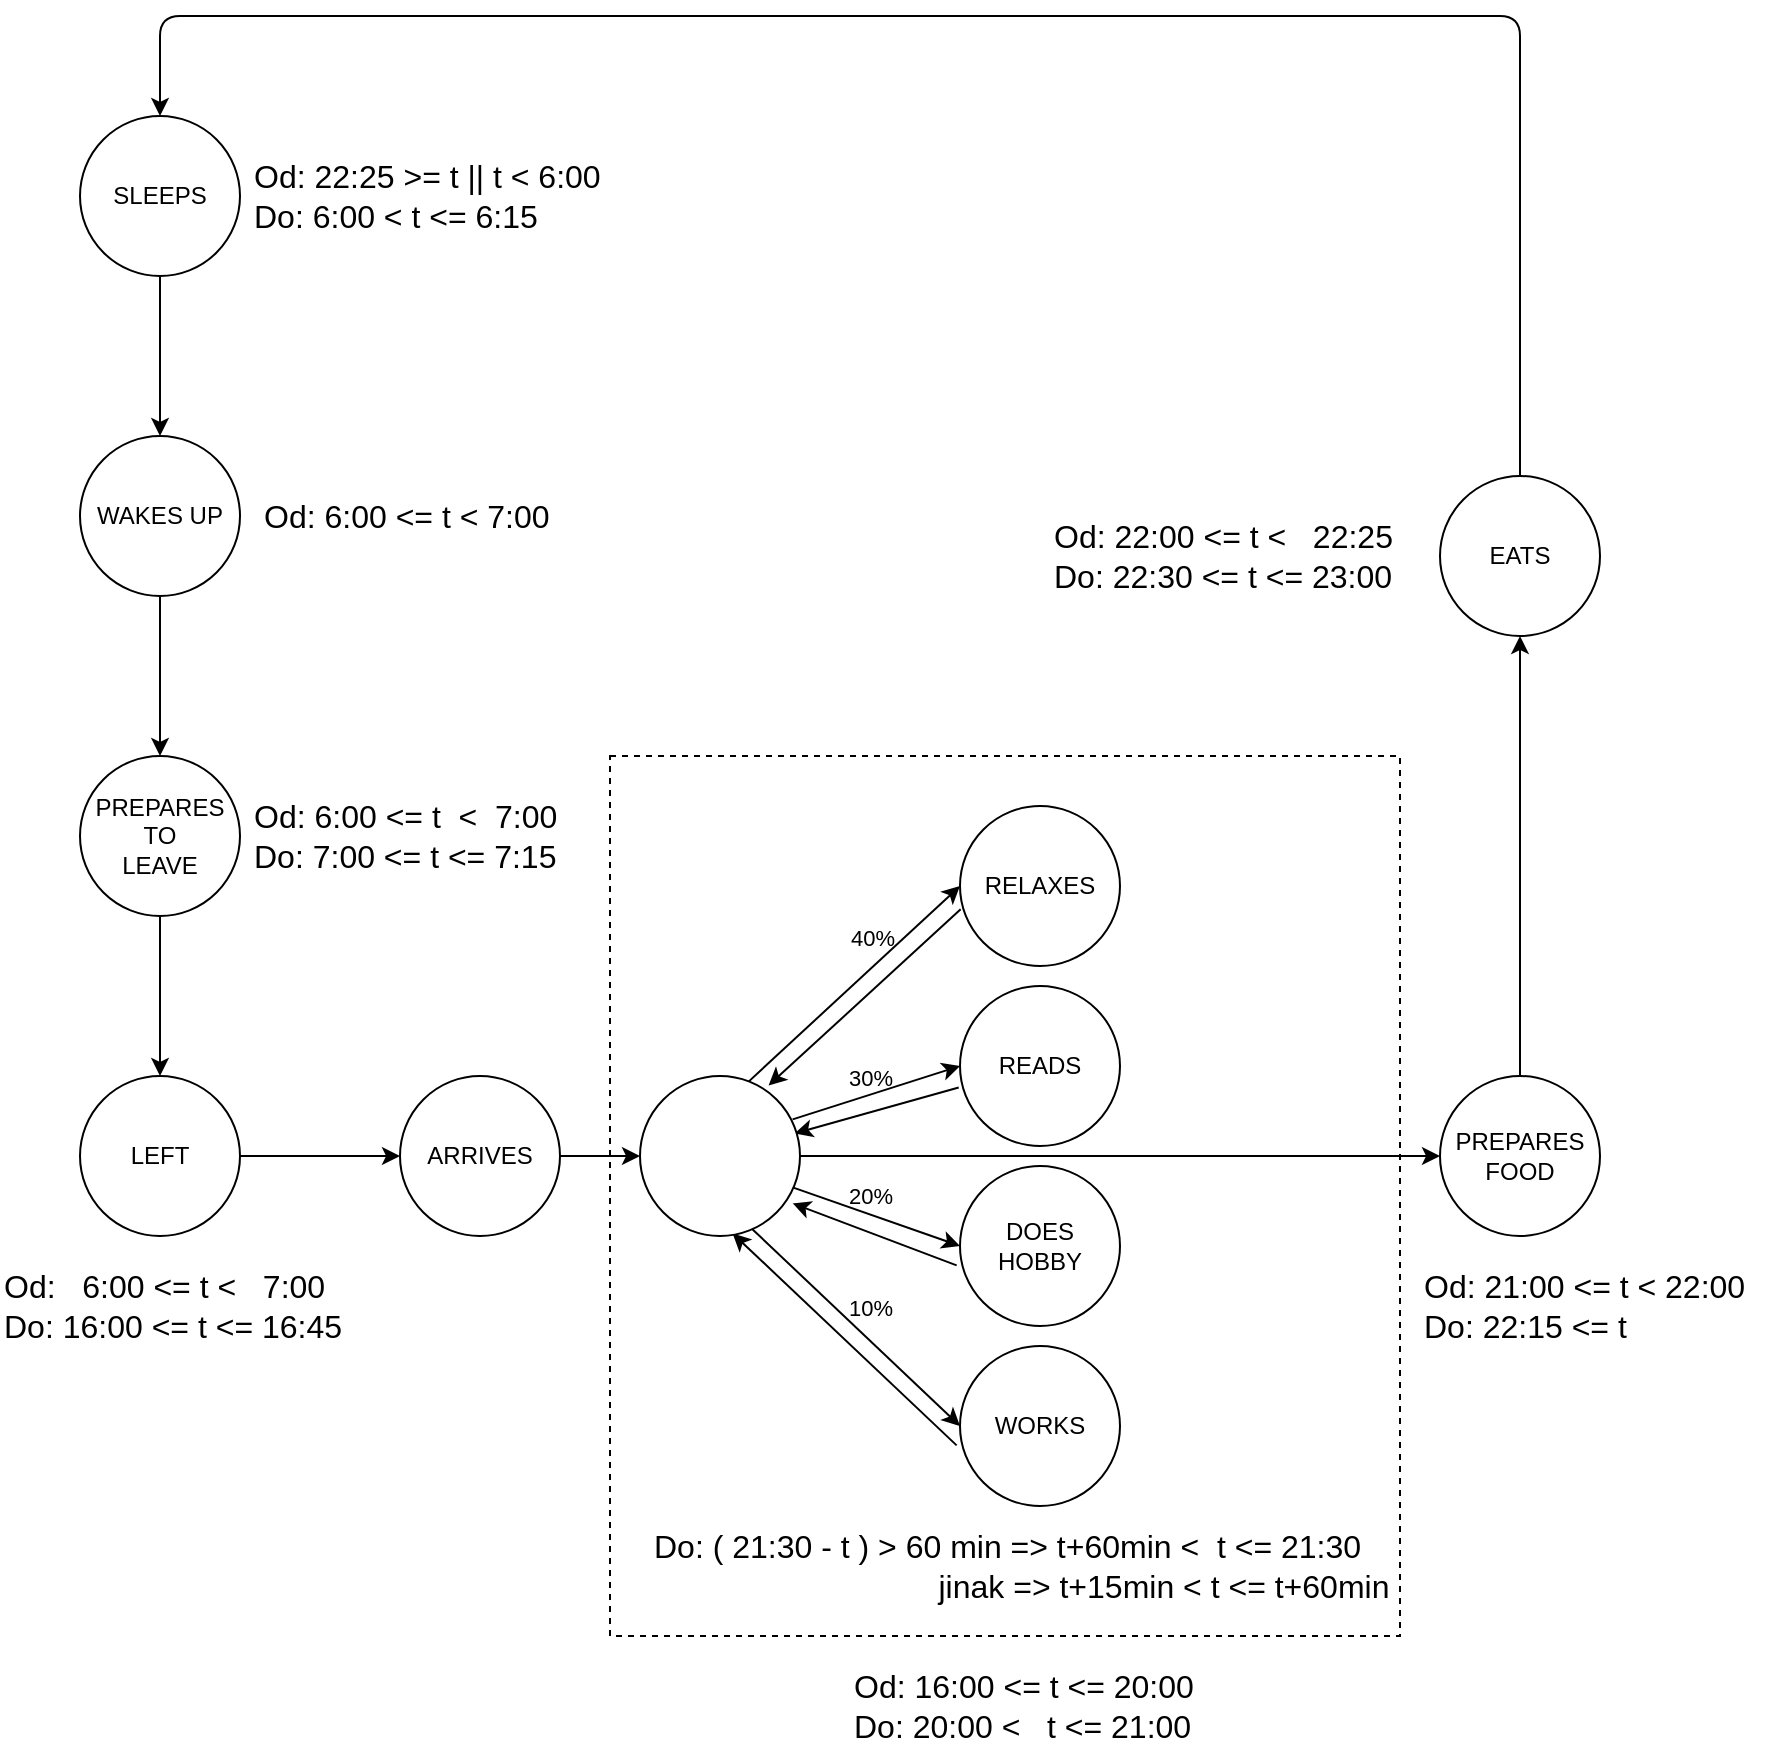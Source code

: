 <mxfile>
    <diagram id="QR7wHQUq4zXBtFgrkhOO" name="Page-1">
        <mxGraphModel dx="1448" dy="1038" grid="1" gridSize="10" guides="1" tooltips="1" connect="1" arrows="1" fold="1" page="1" pageScale="1" pageWidth="850" pageHeight="1100" math="0" shadow="0">
            <root>
                <mxCell id="0"/>
                <mxCell id="1" parent="0"/>
                <mxCell id="47" value="" style="rounded=0;whiteSpace=wrap;html=1;fillColor=none;dashed=1;" parent="1" vertex="1">
                    <mxGeometry x="305" y="400" width="395" height="440" as="geometry"/>
                </mxCell>
                <mxCell id="16" style="edgeStyle=none;html=1;entryX=0.5;entryY=0;entryDx=0;entryDy=0;" parent="1" source="2" target="3" edge="1">
                    <mxGeometry relative="1" as="geometry"/>
                </mxCell>
                <mxCell id="2" value="SLEEPS" style="ellipse;whiteSpace=wrap;html=1;aspect=fixed;" parent="1" vertex="1">
                    <mxGeometry x="40" y="80" width="80" height="80" as="geometry"/>
                </mxCell>
                <mxCell id="17" style="edgeStyle=none;html=1;entryX=0.5;entryY=0;entryDx=0;entryDy=0;exitX=0.5;exitY=1;exitDx=0;exitDy=0;" parent="1" source="3" target="4" edge="1">
                    <mxGeometry relative="1" as="geometry"/>
                </mxCell>
                <mxCell id="3" value="WAKES UP" style="ellipse;whiteSpace=wrap;html=1;aspect=fixed;" parent="1" vertex="1">
                    <mxGeometry x="40" y="240" width="80" height="80" as="geometry"/>
                </mxCell>
                <mxCell id="18" style="edgeStyle=none;html=1;entryX=0.5;entryY=0;entryDx=0;entryDy=0;exitX=0.5;exitY=1;exitDx=0;exitDy=0;" parent="1" source="4" target="5" edge="1">
                    <mxGeometry relative="1" as="geometry"/>
                </mxCell>
                <mxCell id="4" value="PREPARES&lt;br&gt;&amp;nbsp;TO&amp;nbsp;&lt;br&gt;LEAVE" style="ellipse;whiteSpace=wrap;html=1;aspect=fixed;" parent="1" vertex="1">
                    <mxGeometry x="40" y="400" width="80" height="80" as="geometry"/>
                </mxCell>
                <mxCell id="19" style="edgeStyle=none;html=1;exitX=1;exitY=0.5;exitDx=0;exitDy=0;entryX=0;entryY=0.5;entryDx=0;entryDy=0;" parent="1" source="5" target="6" edge="1">
                    <mxGeometry relative="1" as="geometry"/>
                </mxCell>
                <mxCell id="5" value="LEFT" style="ellipse;whiteSpace=wrap;html=1;aspect=fixed;" parent="1" vertex="1">
                    <mxGeometry x="40" y="560" width="80" height="80" as="geometry"/>
                </mxCell>
                <mxCell id="31" style="edgeStyle=none;html=1;exitX=1;exitY=0.5;exitDx=0;exitDy=0;entryX=0;entryY=0.5;entryDx=0;entryDy=0;" parent="1" source="6" target="29" edge="1">
                    <mxGeometry relative="1" as="geometry"/>
                </mxCell>
                <mxCell id="6" value="ARRIVES" style="ellipse;whiteSpace=wrap;html=1;aspect=fixed;" parent="1" vertex="1">
                    <mxGeometry x="200" y="560" width="80" height="80" as="geometry"/>
                </mxCell>
                <mxCell id="40" style="edgeStyle=none;html=1;exitX=0.004;exitY=0.646;exitDx=0;exitDy=0;entryX=0.804;entryY=0.059;entryDx=0;entryDy=0;exitPerimeter=0;entryPerimeter=0;" parent="1" source="7" target="29" edge="1">
                    <mxGeometry relative="1" as="geometry"/>
                </mxCell>
                <mxCell id="7" value="RELAXES" style="ellipse;whiteSpace=wrap;html=1;aspect=fixed;" parent="1" vertex="1">
                    <mxGeometry x="480" y="425" width="80" height="80" as="geometry"/>
                </mxCell>
                <mxCell id="41" style="edgeStyle=none;html=1;exitX=-0.008;exitY=0.634;exitDx=0;exitDy=0;entryX=0.967;entryY=0.359;entryDx=0;entryDy=0;entryPerimeter=0;exitPerimeter=0;" parent="1" source="8" target="29" edge="1">
                    <mxGeometry relative="1" as="geometry"/>
                </mxCell>
                <mxCell id="8" value="READS" style="ellipse;whiteSpace=wrap;html=1;aspect=fixed;" parent="1" vertex="1">
                    <mxGeometry x="480" y="515" width="80" height="80" as="geometry"/>
                </mxCell>
                <mxCell id="43" style="edgeStyle=none;html=1;exitX=-0.021;exitY=0.621;exitDx=0;exitDy=0;entryX=0.579;entryY=0.984;entryDx=0;entryDy=0;entryPerimeter=0;exitPerimeter=0;" parent="1" source="9" target="29" edge="1">
                    <mxGeometry relative="1" as="geometry"/>
                </mxCell>
                <mxCell id="9" value="WORKS" style="ellipse;whiteSpace=wrap;html=1;aspect=fixed;" parent="1" vertex="1">
                    <mxGeometry x="480" y="695" width="80" height="80" as="geometry"/>
                </mxCell>
                <mxCell id="42" style="edgeStyle=none;html=1;exitX=-0.021;exitY=0.621;exitDx=0;exitDy=0;entryX=0.954;entryY=0.796;entryDx=0;entryDy=0;entryPerimeter=0;exitPerimeter=0;" parent="1" source="10" target="29" edge="1">
                    <mxGeometry relative="1" as="geometry"/>
                </mxCell>
                <mxCell id="10" value="DOES&lt;br&gt;HOBBY" style="ellipse;whiteSpace=wrap;html=1;aspect=fixed;" parent="1" vertex="1">
                    <mxGeometry x="480" y="605" width="80" height="80" as="geometry"/>
                </mxCell>
                <mxCell id="50" style="edgeStyle=none;html=1;exitX=0.5;exitY=0;exitDx=0;exitDy=0;entryX=0.5;entryY=1;entryDx=0;entryDy=0;" parent="1" source="11" target="12" edge="1">
                    <mxGeometry relative="1" as="geometry"/>
                </mxCell>
                <mxCell id="11" value="PREPARES&lt;br&gt;FOOD" style="ellipse;whiteSpace=wrap;html=1;aspect=fixed;" parent="1" vertex="1">
                    <mxGeometry x="720" y="560" width="80" height="80" as="geometry"/>
                </mxCell>
                <mxCell id="52" style="edgeStyle=none;html=1;entryX=0.5;entryY=0;entryDx=0;entryDy=0;" parent="1" source="12" target="2" edge="1">
                    <mxGeometry relative="1" as="geometry">
                        <Array as="points">
                            <mxPoint x="760" y="30"/>
                            <mxPoint x="80" y="30"/>
                        </Array>
                    </mxGeometry>
                </mxCell>
                <mxCell id="12" value="EATS" style="ellipse;whiteSpace=wrap;html=1;aspect=fixed;" parent="1" vertex="1">
                    <mxGeometry x="720" y="260" width="80" height="80" as="geometry"/>
                </mxCell>
                <mxCell id="22" value="Od: 22:25 &amp;gt;= t || t &amp;lt; 6:00&lt;br&gt;&lt;div style=&quot;&quot;&gt;&lt;span style=&quot;background-color: initial;&quot;&gt;Do: 6:00 &amp;lt; t &amp;lt;= 6:15&lt;/span&gt;&lt;/div&gt;" style="text;html=1;align=left;verticalAlign=middle;resizable=0;points=[];autosize=1;strokeColor=none;fillColor=none;fontSize=16;" parent="1" vertex="1">
                    <mxGeometry x="125" y="95" width="200" height="50" as="geometry"/>
                </mxCell>
                <mxCell id="23" value="Od: 6:00 &amp;lt;= t &amp;lt; 7:00" style="text;html=1;align=left;verticalAlign=middle;resizable=0;points=[];autosize=1;strokeColor=none;fillColor=none;fontSize=16;" parent="1" vertex="1">
                    <mxGeometry x="130" y="265" width="170" height="30" as="geometry"/>
                </mxCell>
                <mxCell id="24" value="Od: 6:00 &amp;lt;= t&amp;nbsp; &amp;lt;&amp;nbsp; 7:00&lt;br&gt;Do: 7:00 &amp;lt;= t &amp;lt;= 7:15" style="text;html=1;align=left;verticalAlign=middle;resizable=0;points=[];autosize=1;strokeColor=none;fillColor=none;fontSize=16;" parent="1" vertex="1">
                    <mxGeometry x="125" y="415" width="180" height="50" as="geometry"/>
                </mxCell>
                <mxCell id="28" value="Od:&amp;nbsp; &amp;nbsp;6:00 &amp;lt;= t &amp;lt;&amp;nbsp; &amp;nbsp;7:00&lt;br&gt;Do: 16:00 &amp;lt;= t &amp;lt;= 16:45" style="text;html=1;align=left;verticalAlign=middle;resizable=0;points=[];autosize=1;strokeColor=none;fillColor=none;fontSize=16;" parent="1" vertex="1">
                    <mxGeometry y="650" width="190" height="50" as="geometry"/>
                </mxCell>
                <mxCell id="32" style="edgeStyle=none;html=1;exitX=0.667;exitY=0.046;exitDx=0;exitDy=0;entryX=0;entryY=0.5;entryDx=0;entryDy=0;exitPerimeter=0;" parent="1" source="29" target="7" edge="1">
                    <mxGeometry relative="1" as="geometry"/>
                </mxCell>
                <mxCell id="36" value="40%" style="edgeLabel;html=1;align=center;verticalAlign=middle;resizable=0;points=[];labelBackgroundColor=none;" parent="32" vertex="1" connectable="0">
                    <mxGeometry x="-0.186" y="-1" relative="1" as="geometry">
                        <mxPoint x="18" y="-34" as="offset"/>
                    </mxGeometry>
                </mxCell>
                <mxCell id="33" style="edgeStyle=none;html=1;exitX=0.954;exitY=0.271;exitDx=0;exitDy=0;entryX=0;entryY=0.5;entryDx=0;entryDy=0;exitPerimeter=0;" parent="1" source="29" target="8" edge="1">
                    <mxGeometry relative="1" as="geometry"/>
                </mxCell>
                <mxCell id="37" value="30%" style="edgeLabel;html=1;align=center;verticalAlign=middle;resizable=0;points=[];labelBackgroundColor=none;" parent="33" vertex="1" connectable="0">
                    <mxGeometry x="-0.473" y="-2" relative="1" as="geometry">
                        <mxPoint x="16" y="-16" as="offset"/>
                    </mxGeometry>
                </mxCell>
                <mxCell id="34" style="edgeStyle=none;html=1;exitX=0.954;exitY=0.696;exitDx=0;exitDy=0;entryX=0;entryY=0.5;entryDx=0;entryDy=0;exitPerimeter=0;" parent="1" source="29" target="10" edge="1">
                    <mxGeometry relative="1" as="geometry"/>
                </mxCell>
                <mxCell id="38" value="20%" style="edgeLabel;html=1;align=center;verticalAlign=middle;resizable=0;points=[];labelBackgroundColor=none;" parent="34" vertex="1" connectable="0">
                    <mxGeometry x="-0.24" relative="1" as="geometry">
                        <mxPoint x="7" y="-7" as="offset"/>
                    </mxGeometry>
                </mxCell>
                <mxCell id="35" style="edgeStyle=none;html=1;exitX=0.704;exitY=0.959;exitDx=0;exitDy=0;entryX=0;entryY=0.5;entryDx=0;entryDy=0;exitPerimeter=0;" parent="1" source="29" target="9" edge="1">
                    <mxGeometry relative="1" as="geometry"/>
                </mxCell>
                <mxCell id="39" value="10%" style="edgeLabel;html=1;align=center;verticalAlign=middle;resizable=0;points=[];labelBackgroundColor=none;" parent="35" vertex="1" connectable="0">
                    <mxGeometry x="-0.231" y="-1" relative="1" as="geometry">
                        <mxPoint x="19" as="offset"/>
                    </mxGeometry>
                </mxCell>
                <mxCell id="46" style="edgeStyle=none;html=1;exitX=1;exitY=0.5;exitDx=0;exitDy=0;entryX=0;entryY=0.5;entryDx=0;entryDy=0;" parent="1" source="29" target="11" edge="1">
                    <mxGeometry relative="1" as="geometry"/>
                </mxCell>
                <mxCell id="29" value="" style="ellipse;whiteSpace=wrap;html=1;aspect=fixed;" parent="1" vertex="1">
                    <mxGeometry x="320" y="560" width="80" height="80" as="geometry"/>
                </mxCell>
                <mxCell id="45" value="Do: ( 21:30 - t ) &amp;gt; 60 min =&amp;gt; t+60min &amp;lt;&amp;nbsp; t &amp;lt;= 21:30&lt;br&gt;&amp;nbsp; &amp;nbsp; &amp;nbsp; &amp;nbsp; &amp;nbsp; &amp;nbsp; &amp;nbsp; &amp;nbsp; &amp;nbsp; &amp;nbsp; &amp;nbsp; &amp;nbsp; &amp;nbsp; &amp;nbsp; &amp;nbsp; &amp;nbsp; jinak =&amp;gt; t+15min &amp;lt; t &amp;lt;= t+60min" style="text;html=1;align=left;verticalAlign=middle;resizable=0;points=[];autosize=1;strokeColor=none;fillColor=none;fontSize=16;" parent="1" vertex="1">
                    <mxGeometry x="325" y="780" width="390" height="50" as="geometry"/>
                </mxCell>
                <mxCell id="48" value="Od: 16:00 &amp;lt;= t &amp;lt;= 20:00&lt;br&gt;Do: 20:00 &amp;lt;&amp;nbsp; &amp;nbsp;t &amp;lt;= 21:00" style="text;html=1;align=left;verticalAlign=middle;resizable=0;points=[];autosize=1;strokeColor=none;fillColor=none;fontSize=16;" parent="1" vertex="1">
                    <mxGeometry x="425" y="850" width="190" height="50" as="geometry"/>
                </mxCell>
                <mxCell id="49" value="Od: 21:00 &amp;lt;= t &amp;lt; 22:00&lt;br&gt;Do: 22:15 &amp;lt;= t" style="text;html=1;align=left;verticalAlign=middle;resizable=0;points=[];autosize=1;strokeColor=none;fillColor=none;fontSize=16;" parent="1" vertex="1">
                    <mxGeometry x="710" y="650" width="180" height="50" as="geometry"/>
                </mxCell>
                <mxCell id="51" value="Od: 22:00 &amp;lt;= t &amp;lt;&amp;nbsp; &amp;nbsp;22:25&lt;br&gt;Do: 22:30 &amp;lt;= t &amp;lt;= 23:00" style="text;html=1;align=left;verticalAlign=middle;resizable=0;points=[];autosize=1;strokeColor=none;fillColor=none;fontSize=16;" parent="1" vertex="1">
                    <mxGeometry x="525" y="275" width="190" height="50" as="geometry"/>
                </mxCell>
            </root>
        </mxGraphModel>
    </diagram>
</mxfile>